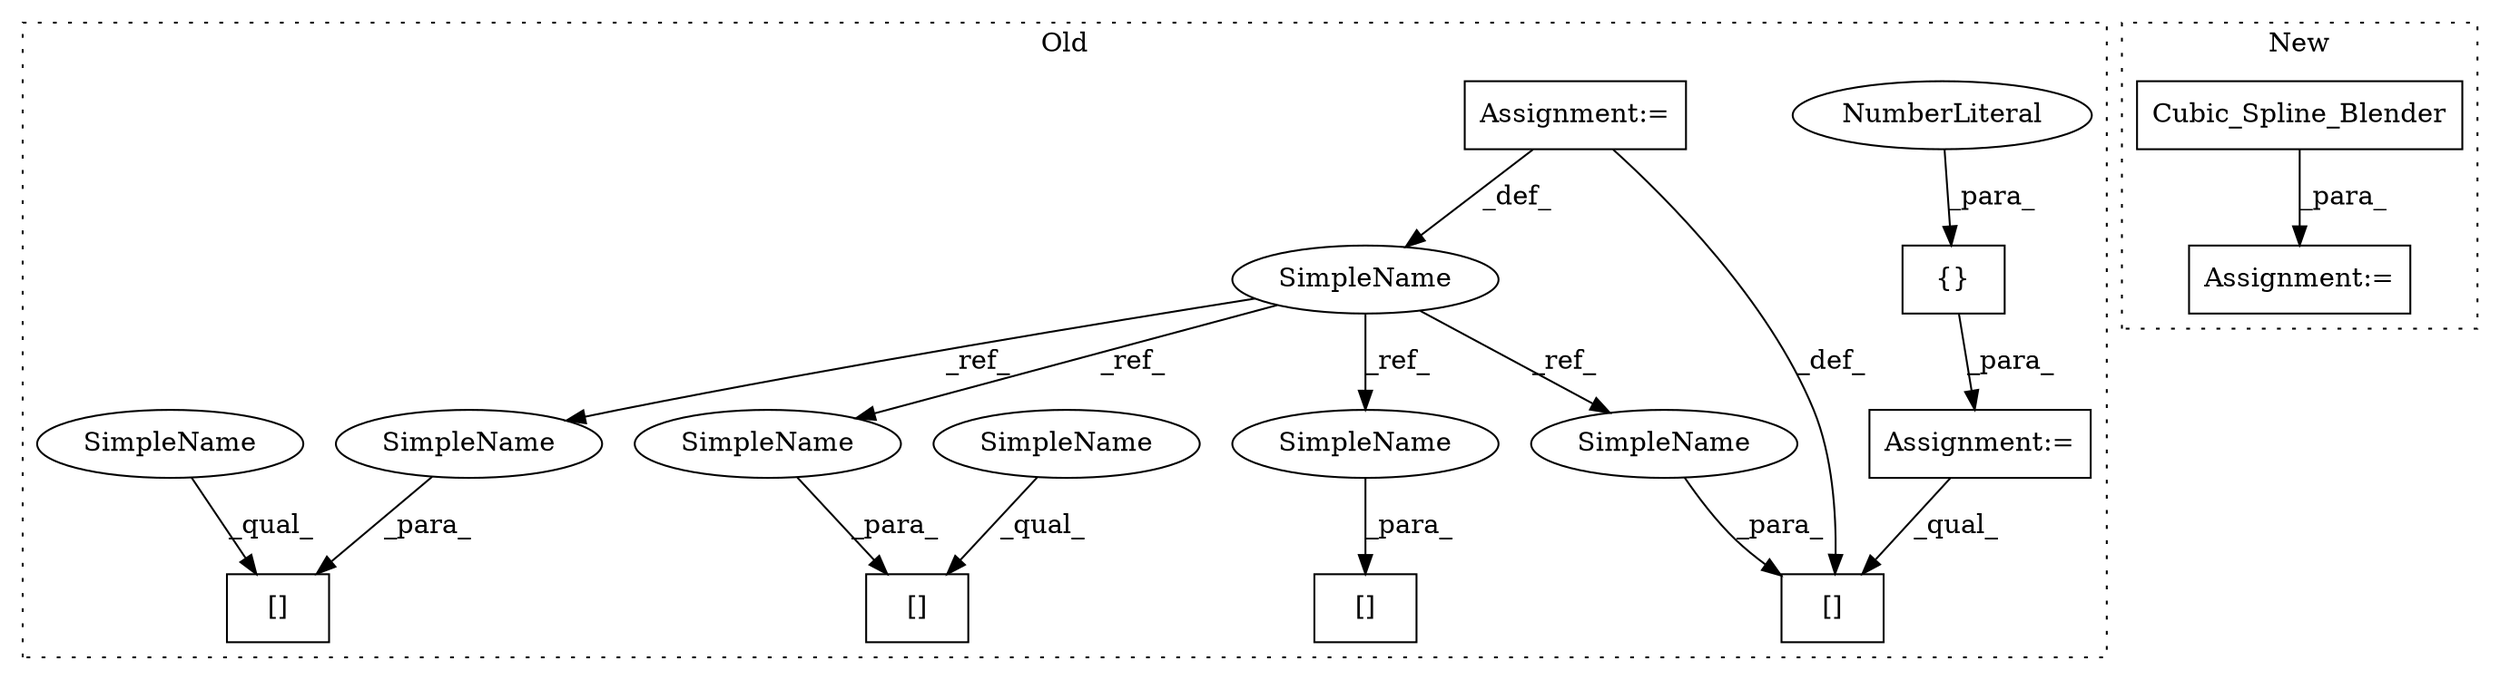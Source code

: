 digraph G {
subgraph cluster0 {
1 [label="{}" a="4" s="1365,1376" l="1,1" shape="box"];
3 [label="[]" a="2" s="1529,1535" l="4,1" shape="box"];
4 [label="NumberLiteral" a="34" s="1375" l="1" shape="ellipse"];
5 [label="SimpleName" a="42" s="1485" l="2" shape="ellipse"];
6 [label="[]" a="2" s="1724,1731" l="5,1" shape="box"];
7 [label="[]" a="2" s="1607,1614" l="5,1" shape="box"];
8 [label="Assignment:=" a="7" s="1428,1519" l="64,2" shape="box"];
9 [label="[]" a="2" s="1736,1747" l="9,1" shape="box"];
10 [label="Assignment:=" a="7" s="1343" l="1" shape="box"];
12 [label="SimpleName" a="42" s="1745" l="2" shape="ellipse"];
13 [label="SimpleName" a="42" s="1533" l="2" shape="ellipse"];
14 [label="SimpleName" a="42" s="1729" l="2" shape="ellipse"];
15 [label="SimpleName" a="42" s="1612" l="2" shape="ellipse"];
16 [label="SimpleName" a="42" s="1607" l="4" shape="ellipse"];
17 [label="SimpleName" a="42" s="1724" l="4" shape="ellipse"];
label = "Old";
style="dotted";
}
subgraph cluster1 {
2 [label="Cubic_Spline_Blender" a="32" s="2162,2189" l="21,1" shape="box"];
11 [label="Assignment:=" a="7" s="2161" l="1" shape="box"];
label = "New";
style="dotted";
}
1 -> 10 [label="_para_"];
2 -> 11 [label="_para_"];
4 -> 1 [label="_para_"];
5 -> 12 [label="_ref_"];
5 -> 13 [label="_ref_"];
5 -> 14 [label="_ref_"];
5 -> 15 [label="_ref_"];
8 -> 3 [label="_def_"];
8 -> 5 [label="_def_"];
10 -> 3 [label="_qual_"];
12 -> 9 [label="_para_"];
13 -> 3 [label="_para_"];
14 -> 6 [label="_para_"];
15 -> 7 [label="_para_"];
16 -> 7 [label="_qual_"];
17 -> 6 [label="_qual_"];
}